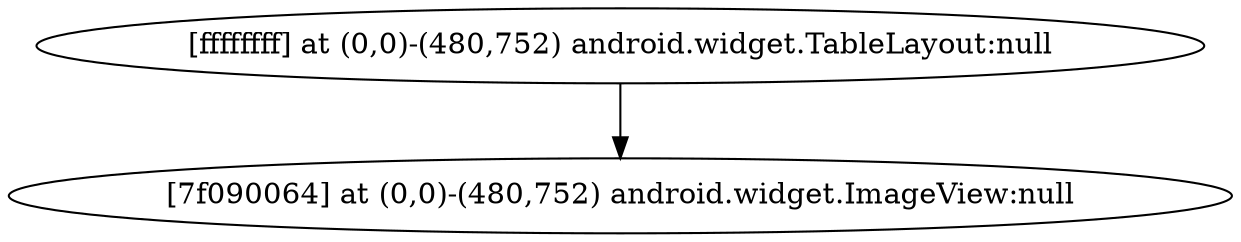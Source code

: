 strict digraph G {
  1 [ label="[ffffffff] at (0,0)-(480,752) android.widget.TableLayout:null" ];
  2 [ label="[7f090064] at (0,0)-(480,752) android.widget.ImageView:null" ];
  1 -> 2;
}
